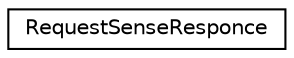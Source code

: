 digraph "Graphical Class Hierarchy"
{
  edge [fontname="Helvetica",fontsize="10",labelfontname="Helvetica",labelfontsize="10"];
  node [fontname="Helvetica",fontsize="10",shape=record];
  rankdir="LR";
  Node1 [label="RequestSenseResponce",height=0.2,width=0.4,color="black", fillcolor="white", style="filled",URL="$struct_request_sense_responce.html"];
}

